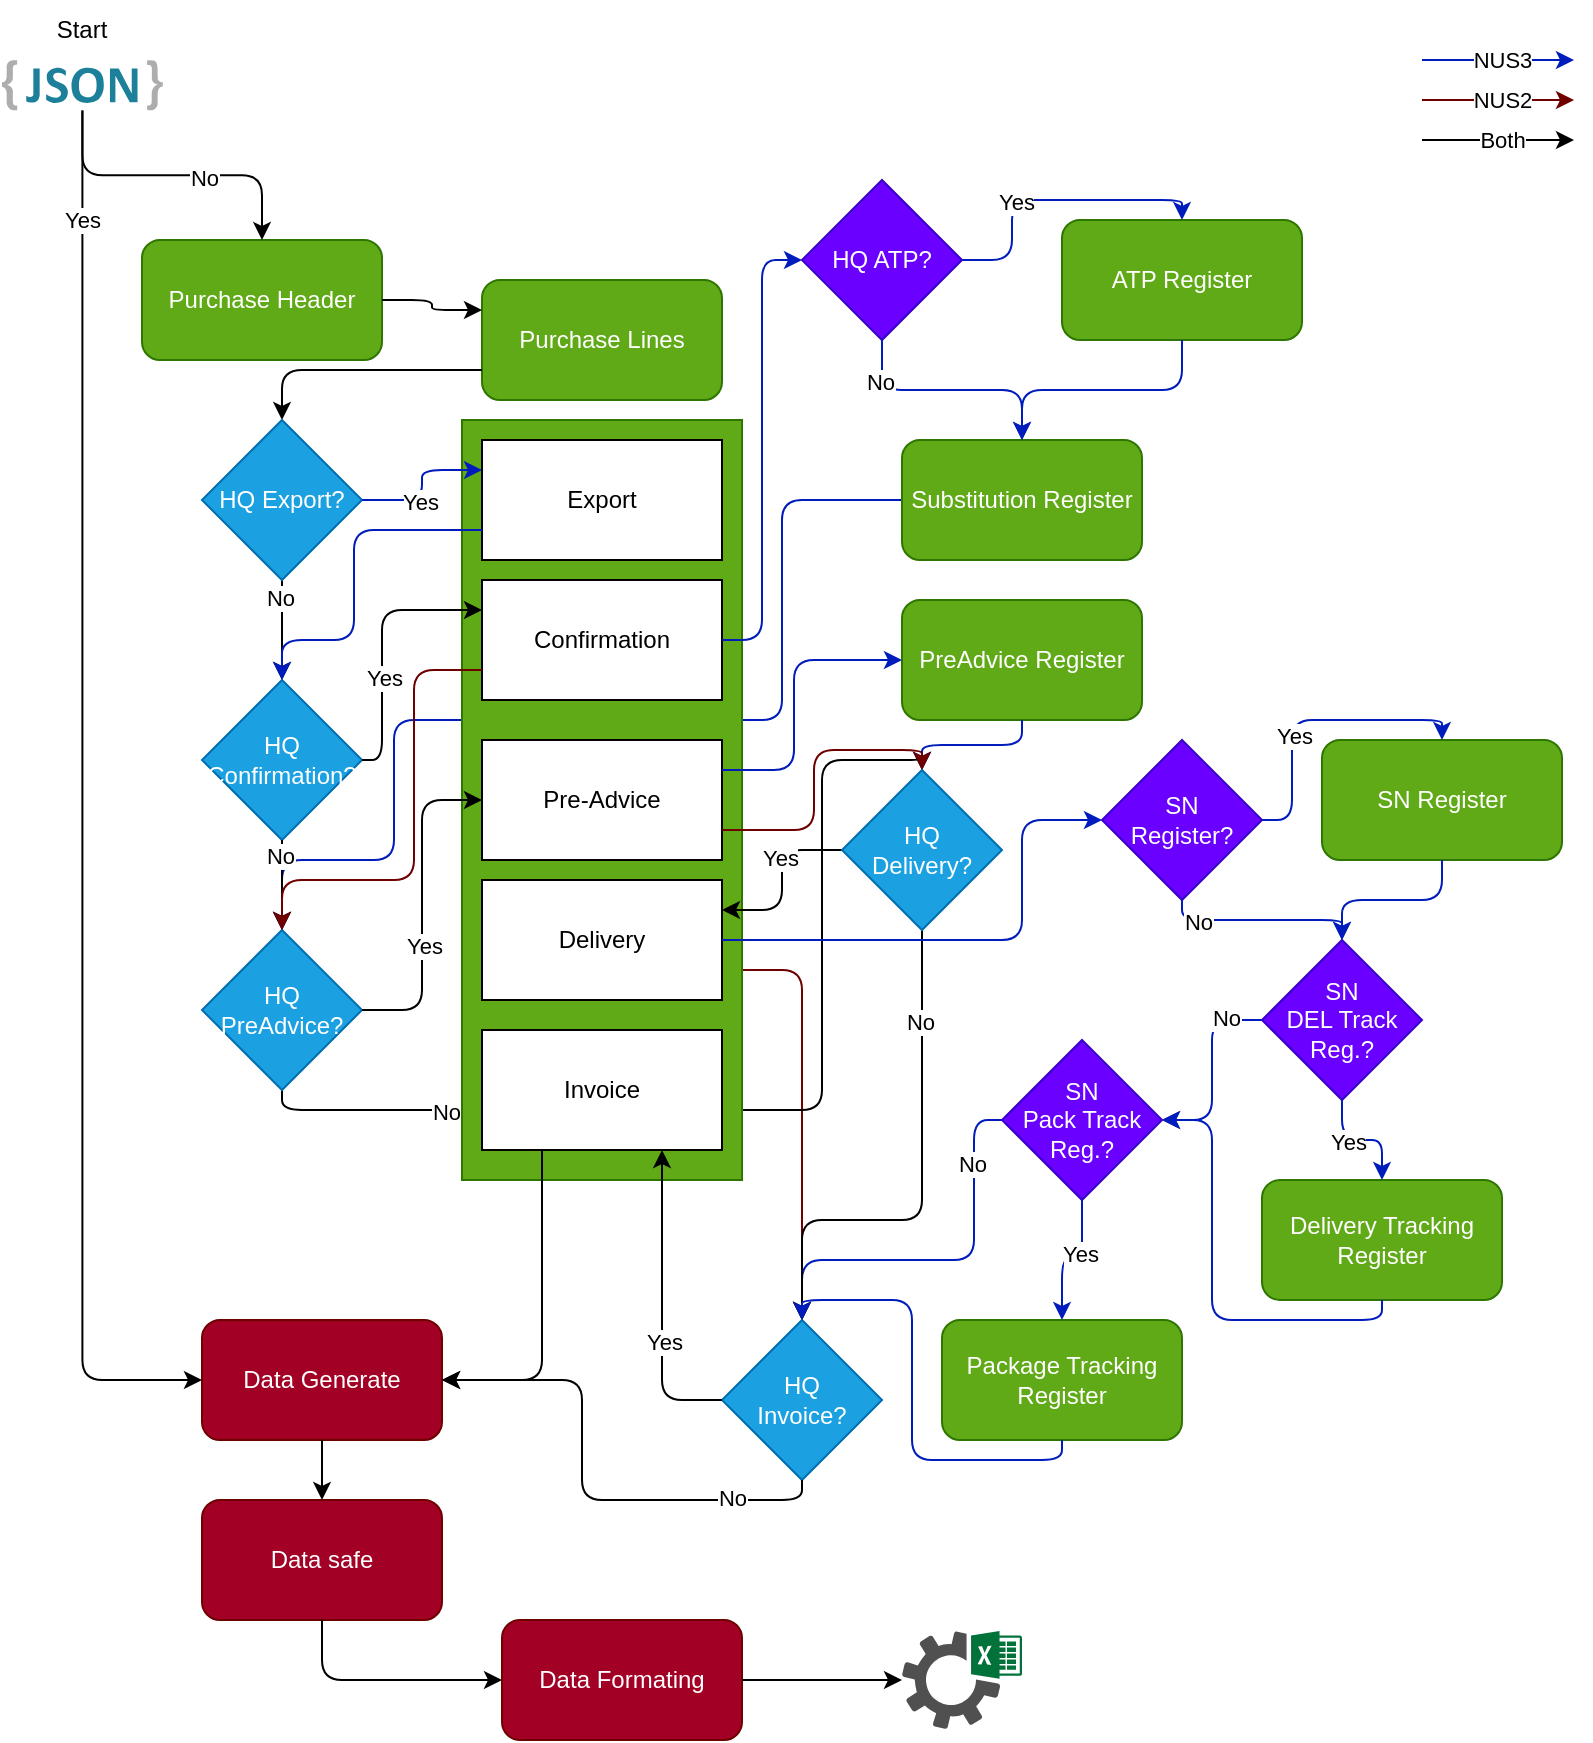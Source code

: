 <mxfile version="14.5.1" type="device"><diagram id="NlMapl3Toh_uuyZzzVxs" name="Page-1"><mxGraphModel dx="517" dy="384" grid="1" gridSize="10" guides="1" tooltips="1" connect="1" arrows="1" fold="1" page="1" pageScale="1" pageWidth="827" pageHeight="1169" math="0" shadow="0"><root><mxCell id="0"/><mxCell id="1" parent="0"/><mxCell id="9Rdgfa5cRb4hI73th-Ik-36" value="" style="endArrow=classic;html=1;exitX=1;exitY=0.75;exitDx=0;exitDy=0;edgeStyle=orthogonalEdgeStyle;fillColor=#a20025;strokeColor=#6F0000;entryX=0.5;entryY=0;entryDx=0;entryDy=0;" edge="1" parent="1" source="tx-xjiz3-ZXpfxUbCfLZ-7" target="TK2USBEHF0RW9JQeWTIp-46"><mxGeometry width="50" height="50" relative="1" as="geometry"><mxPoint x="394" y="535" as="sourcePoint"/><mxPoint x="460" y="640" as="targetPoint"/></mxGeometry></mxCell><mxCell id="tx-xjiz3-ZXpfxUbCfLZ-18" value="" style="endArrow=classic;html=1;entryX=0.5;entryY=0;entryDx=0;entryDy=0;edgeStyle=orthogonalEdgeStyle;exitX=0;exitY=0.5;exitDx=0;exitDy=0;fillColor=#0050ef;strokeColor=#001DBC;" parent="1" source="tx-xjiz3-ZXpfxUbCfLZ-10" target="TK2USBEHF0RW9JQeWTIp-34" edge="1"><mxGeometry width="50" height="50" relative="1" as="geometry"><mxPoint x="774" y="510" as="sourcePoint"/><mxPoint x="114" y="590" as="targetPoint"/><Array as="points"><mxPoint x="414" y="360"/><mxPoint x="414" y="470"/><mxPoint x="220" y="470"/><mxPoint x="220" y="540"/><mxPoint x="164" y="540"/></Array></mxGeometry></mxCell><mxCell id="18" value="" style="endArrow=classic;html=1;entryX=0.5;entryY=0;entryDx=0;entryDy=0;exitX=0.5;exitY=1;exitDx=0;exitDy=0;edgeStyle=orthogonalEdgeStyle;" parent="1" source="TK2USBEHF0RW9JQeWTIp-34" target="TK2USBEHF0RW9JQeWTIp-40" edge="1"><mxGeometry width="50" height="50" relative="1" as="geometry"><mxPoint x="174" y="410" as="sourcePoint"/><mxPoint x="174" y="460" as="targetPoint"/><Array as="points"><mxPoint x="164" y="665"/><mxPoint x="434" y="665"/><mxPoint x="434" y="490"/><mxPoint x="484" y="490"/></Array></mxGeometry></mxCell><mxCell id="19" value="No" style="edgeLabel;html=1;align=center;verticalAlign=middle;resizable=0;points=[];" parent="18" vertex="1" connectable="0"><mxGeometry x="-0.641" y="-1" relative="1" as="geometry"><mxPoint as="offset"/></mxGeometry></mxCell><mxCell id="TK2USBEHF0RW9JQeWTIp-62" value="" style="endArrow=classic;html=1;exitX=0;exitY=0.5;exitDx=0;exitDy=0;edgeStyle=orthogonalEdgeStyle;entryX=0.5;entryY=0;entryDx=0;entryDy=0;fillColor=#0050ef;strokeColor=#001DBC;" parent="1" source="TK2USBEHF0RW9JQeWTIp-54" target="TK2USBEHF0RW9JQeWTIp-46" edge="1"><mxGeometry width="50" height="50" relative="1" as="geometry"><mxPoint x="574" y="735" as="sourcePoint"/><mxPoint x="124" y="680" as="targetPoint"/><Array as="points"><mxPoint x="510" y="670"/><mxPoint x="510" y="740"/><mxPoint x="424" y="740"/></Array></mxGeometry></mxCell><mxCell id="TK2USBEHF0RW9JQeWTIp-63" value="No" style="edgeLabel;html=1;align=center;verticalAlign=middle;resizable=0;points=[];" parent="TK2USBEHF0RW9JQeWTIp-62" vertex="1" connectable="0"><mxGeometry x="-0.641" y="-1" relative="1" as="geometry"><mxPoint as="offset"/></mxGeometry></mxCell><mxCell id="TK2USBEHF0RW9JQeWTIp-44" value="" style="endArrow=classic;html=1;entryX=0.5;entryY=0;entryDx=0;entryDy=0;exitX=0.5;exitY=1;exitDx=0;exitDy=0;edgeStyle=orthogonalEdgeStyle;" parent="1" source="TK2USBEHF0RW9JQeWTIp-40" target="TK2USBEHF0RW9JQeWTIp-46" edge="1"><mxGeometry width="50" height="50" relative="1" as="geometry"><mxPoint x="174" y="410.0" as="sourcePoint"/><mxPoint x="174" y="460" as="targetPoint"/><Array as="points"><mxPoint x="484" y="720"/><mxPoint x="424" y="720"/></Array></mxGeometry></mxCell><mxCell id="TK2USBEHF0RW9JQeWTIp-45" value="No" style="edgeLabel;html=1;align=center;verticalAlign=middle;resizable=0;points=[];" parent="TK2USBEHF0RW9JQeWTIp-44" vertex="1" connectable="0"><mxGeometry x="-0.641" y="-1" relative="1" as="geometry"><mxPoint as="offset"/></mxGeometry></mxCell><mxCell id="TK2USBEHF0RW9JQeWTIp-39" value="" style="rounded=0;whiteSpace=wrap;html=1;fillColor=#60a917;strokeColor=#2D7600;fontColor=#ffffff;" parent="1" vertex="1"><mxGeometry x="254" y="320" width="140" height="380" as="geometry"/></mxCell><mxCell id="tx-xjiz3-ZXpfxUbCfLZ-1" value="Purchase Header" style="rounded=1;whiteSpace=wrap;html=1;fillColor=#60a917;fontColor=#ffffff;strokeColor=#2D7600;" parent="1" vertex="1"><mxGeometry x="94" y="230" width="120" height="60" as="geometry"/></mxCell><mxCell id="tx-xjiz3-ZXpfxUbCfLZ-2" value="Purchase Lines" style="rounded=1;whiteSpace=wrap;html=1;fillColor=#60a917;fontColor=#ffffff;strokeColor=#2D7600;" parent="1" vertex="1"><mxGeometry x="264" y="250" width="120" height="60" as="geometry"/></mxCell><mxCell id="tx-xjiz3-ZXpfxUbCfLZ-4" value="Export" style="rounded=0;whiteSpace=wrap;html=1;gradientColor=none;" parent="1" vertex="1"><mxGeometry x="264" y="330" width="120" height="60" as="geometry"/></mxCell><mxCell id="tx-xjiz3-ZXpfxUbCfLZ-5" value="Confirmation" style="rounded=0;whiteSpace=wrap;html=1;glass=0;shadow=0;sketch=0;" parent="1" vertex="1"><mxGeometry x="264" y="400" width="120" height="60" as="geometry"/></mxCell><mxCell id="tx-xjiz3-ZXpfxUbCfLZ-6" value="Pre-Advice" style="rounded=0;whiteSpace=wrap;html=1;" parent="1" vertex="1"><mxGeometry x="264" y="480" width="120" height="60" as="geometry"/></mxCell><mxCell id="tx-xjiz3-ZXpfxUbCfLZ-7" value="Delivery" style="rounded=0;whiteSpace=wrap;html=1;" parent="1" vertex="1"><mxGeometry x="264" y="550" width="120" height="60" as="geometry"/></mxCell><mxCell id="tx-xjiz3-ZXpfxUbCfLZ-8" value="Invoice" style="rounded=0;whiteSpace=wrap;html=1;" parent="1" vertex="1"><mxGeometry x="264" y="625" width="120" height="60" as="geometry"/></mxCell><mxCell id="tx-xjiz3-ZXpfxUbCfLZ-9" value="ATP Register" style="rounded=1;whiteSpace=wrap;html=1;fillColor=#60a917;fontColor=#ffffff;strokeColor=#2D7600;" parent="1" vertex="1"><mxGeometry x="554" y="220" width="120" height="60" as="geometry"/></mxCell><mxCell id="tx-xjiz3-ZXpfxUbCfLZ-10" value="Substitution Register" style="rounded=1;whiteSpace=wrap;html=1;fillColor=#60a917;fontColor=#ffffff;strokeColor=#2D7600;" parent="1" vertex="1"><mxGeometry x="474" y="330" width="120" height="60" as="geometry"/></mxCell><mxCell id="tx-xjiz3-ZXpfxUbCfLZ-11" value="PreAdvice Register" style="rounded=1;whiteSpace=wrap;html=1;fillColor=#60a917;fontColor=#ffffff;strokeColor=#2D7600;" parent="1" vertex="1"><mxGeometry x="474" y="410" width="120" height="60" as="geometry"/></mxCell><mxCell id="tx-xjiz3-ZXpfxUbCfLZ-12" value="SN Register" style="rounded=1;whiteSpace=wrap;html=1;fillColor=#60a917;fontColor=#ffffff;strokeColor=#2D7600;" parent="1" vertex="1"><mxGeometry x="684" y="480" width="120" height="60" as="geometry"/></mxCell><mxCell id="tx-xjiz3-ZXpfxUbCfLZ-13" value="Delivery Tracking Register" style="rounded=1;whiteSpace=wrap;html=1;fillColor=#60a917;fontColor=#ffffff;strokeColor=#2D7600;" parent="1" vertex="1"><mxGeometry x="654" y="700" width="120" height="60" as="geometry"/></mxCell><mxCell id="tx-xjiz3-ZXpfxUbCfLZ-14" value="Package Tracking Register" style="rounded=1;whiteSpace=wrap;html=1;fillColor=#60a917;fontColor=#ffffff;strokeColor=#2D7600;" parent="1" vertex="1"><mxGeometry x="494" y="770" width="120" height="60" as="geometry"/></mxCell><mxCell id="tx-xjiz3-ZXpfxUbCfLZ-15" value="" style="endArrow=classic;html=1;entryX=0;entryY=0.25;entryDx=0;entryDy=0;exitX=1;exitY=0.5;exitDx=0;exitDy=0;edgeStyle=orthogonalEdgeStyle;" parent="1" source="tx-xjiz3-ZXpfxUbCfLZ-1" target="tx-xjiz3-ZXpfxUbCfLZ-2" edge="1"><mxGeometry width="50" height="50" relative="1" as="geometry"><mxPoint x="244" y="270" as="sourcePoint"/><mxPoint x="294" y="640" as="targetPoint"/></mxGeometry></mxCell><mxCell id="tx-xjiz3-ZXpfxUbCfLZ-17" value="" style="endArrow=classic;html=1;entryX=0.5;entryY=0;entryDx=0;entryDy=0;exitX=0;exitY=0.75;exitDx=0;exitDy=0;edgeStyle=orthogonalEdgeStyle;" parent="1" source="tx-xjiz3-ZXpfxUbCfLZ-2" target="TK2USBEHF0RW9JQeWTIp-20" edge="1"><mxGeometry width="50" height="50" relative="1" as="geometry"><mxPoint x="244" y="270" as="sourcePoint"/><mxPoint x="314" y="660" as="targetPoint"/></mxGeometry></mxCell><mxCell id="tx-xjiz3-ZXpfxUbCfLZ-19" value="" style="endArrow=classic;html=1;entryX=0.5;entryY=0;entryDx=0;entryDy=0;exitX=0.5;exitY=1;exitDx=0;exitDy=0;edgeStyle=orthogonalEdgeStyle;" parent="1" source="TK2USBEHF0RW9JQeWTIp-20" target="TK2USBEHF0RW9JQeWTIp-24" edge="1"><mxGeometry width="50" height="50" relative="1" as="geometry"><mxPoint x="74" y="650" as="sourcePoint"/><mxPoint x="124" y="600" as="targetPoint"/></mxGeometry></mxCell><mxCell id="TK2USBEHF0RW9JQeWTIp-21" value="No" style="edgeLabel;html=1;align=center;verticalAlign=middle;resizable=0;points=[];" parent="tx-xjiz3-ZXpfxUbCfLZ-19" vertex="1" connectable="0"><mxGeometry x="-0.641" y="-1" relative="1" as="geometry"><mxPoint as="offset"/></mxGeometry></mxCell><mxCell id="tx-xjiz3-ZXpfxUbCfLZ-20" value="" style="endArrow=classic;html=1;entryX=0.5;entryY=0;entryDx=0;entryDy=0;exitX=0.5;exitY=1;exitDx=0;exitDy=0;edgeStyle=orthogonalEdgeStyle;fillColor=#0050ef;strokeColor=#001DBC;" parent="1" source="tx-xjiz3-ZXpfxUbCfLZ-11" target="TK2USBEHF0RW9JQeWTIp-40" edge="1"><mxGeometry width="50" height="50" relative="1" as="geometry"><mxPoint x="84" y="690" as="sourcePoint"/><mxPoint x="134" y="640" as="targetPoint"/></mxGeometry></mxCell><mxCell id="tx-xjiz3-ZXpfxUbCfLZ-27" value="" style="endArrow=classic;html=1;entryX=0;entryY=0.5;entryDx=0;entryDy=0;exitX=1;exitY=0.25;exitDx=0;exitDy=0;edgeStyle=orthogonalEdgeStyle;fillColor=#0050ef;strokeColor=#001DBC;" parent="1" source="tx-xjiz3-ZXpfxUbCfLZ-6" target="tx-xjiz3-ZXpfxUbCfLZ-11" edge="1"><mxGeometry width="50" height="50" relative="1" as="geometry"><mxPoint x="144" y="750" as="sourcePoint"/><mxPoint x="194" y="700" as="targetPoint"/><Array as="points"><mxPoint x="420" y="495"/><mxPoint x="420" y="440"/></Array></mxGeometry></mxCell><mxCell id="tx-xjiz3-ZXpfxUbCfLZ-28" value="" style="endArrow=classic;html=1;entryX=0.5;entryY=0;entryDx=0;entryDy=0;exitX=0.5;exitY=1;exitDx=0;exitDy=0;edgeStyle=orthogonalEdgeStyle;fillColor=#0050ef;strokeColor=#001DBC;" parent="1" source="tx-xjiz3-ZXpfxUbCfLZ-9" target="tx-xjiz3-ZXpfxUbCfLZ-10" edge="1"><mxGeometry width="50" height="50" relative="1" as="geometry"><mxPoint x="414" y="760" as="sourcePoint"/><mxPoint x="464" y="710" as="targetPoint"/></mxGeometry></mxCell><mxCell id="tx-xjiz3-ZXpfxUbCfLZ-29" value="" style="endArrow=classic;html=1;entryX=0;entryY=0.5;entryDx=0;entryDy=0;exitX=1;exitY=0.5;exitDx=0;exitDy=0;edgeStyle=orthogonalEdgeStyle;fillColor=#0050ef;strokeColor=#001DBC;" parent="1" source="tx-xjiz3-ZXpfxUbCfLZ-5" target="TK2USBEHF0RW9JQeWTIp-28" edge="1"><mxGeometry width="50" height="50" relative="1" as="geometry"><mxPoint x="164" y="740" as="sourcePoint"/><mxPoint x="214" y="690" as="targetPoint"/></mxGeometry></mxCell><mxCell id="3" value="" style="dashed=0;outlineConnect=0;html=1;align=center;labelPosition=center;verticalLabelPosition=bottom;verticalAlign=top;shape=mxgraph.weblogos.json_2" parent="1" vertex="1"><mxGeometry x="24" y="140" width="80.4" height="25.2" as="geometry"/></mxCell><mxCell id="4" value="Data Generate" style="rounded=1;whiteSpace=wrap;html=1;fillColor=#a20025;fontColor=#ffffff;strokeColor=#6F0000;" parent="1" vertex="1"><mxGeometry x="124" y="770" width="120" height="60" as="geometry"/></mxCell><mxCell id="5" value="Data safe" style="rounded=1;whiteSpace=wrap;html=1;fillColor=#a20025;fontColor=#ffffff;strokeColor=#6F0000;" parent="1" vertex="1"><mxGeometry x="124" y="860" width="120" height="60" as="geometry"/></mxCell><mxCell id="6" value="" style="endArrow=classic;html=1;entryX=0.5;entryY=0;entryDx=0;entryDy=0;edgeStyle=orthogonalEdgeStyle;" parent="1" source="3" target="tx-xjiz3-ZXpfxUbCfLZ-1" edge="1"><mxGeometry width="50" height="50" relative="1" as="geometry"><mxPoint x="164" y="300" as="sourcePoint"/><mxPoint x="184" y="435" as="targetPoint"/></mxGeometry></mxCell><mxCell id="7" value="No" style="edgeLabel;html=1;align=center;verticalAlign=middle;resizable=0;points=[];" parent="6" vertex="1" connectable="0"><mxGeometry x="0.206" y="-1" relative="1" as="geometry"><mxPoint as="offset"/></mxGeometry></mxCell><mxCell id="8" value="" style="endArrow=classic;html=1;entryX=0;entryY=0.5;entryDx=0;entryDy=0;edgeStyle=orthogonalEdgeStyle;" parent="1" source="3" target="4" edge="1"><mxGeometry width="50" height="50" relative="1" as="geometry"><mxPoint x="74.2" y="175.2" as="sourcePoint"/><mxPoint x="164" y="240" as="targetPoint"/><Array as="points"><mxPoint x="64" y="800"/></Array></mxGeometry></mxCell><mxCell id="10" value="Yes" style="edgeLabel;html=1;align=center;verticalAlign=middle;resizable=0;points=[];" parent="8" vertex="1" connectable="0"><mxGeometry x="-0.569" y="2" relative="1" as="geometry"><mxPoint x="-2" y="-95" as="offset"/></mxGeometry></mxCell><mxCell id="11" value="" style="endArrow=classic;html=1;entryX=0.5;entryY=0;entryDx=0;entryDy=0;exitX=0.5;exitY=1;exitDx=0;exitDy=0;edgeStyle=orthogonalEdgeStyle;" parent="1" source="4" target="5" edge="1"><mxGeometry width="50" height="50" relative="1" as="geometry"><mxPoint x="304" y="810" as="sourcePoint"/><mxPoint x="454" y="930" as="targetPoint"/></mxGeometry></mxCell><mxCell id="13" value="" style="sketch=0;pointerEvents=1;shadow=0;dashed=0;html=1;strokeColor=none;fillColor=#505050;labelPosition=center;verticalLabelPosition=bottom;verticalAlign=top;outlineConnect=0;align=center;shape=mxgraph.office.services.excel_services;" parent="1" vertex="1"><mxGeometry x="474" y="925.5" width="60" height="49" as="geometry"/></mxCell><mxCell id="14" value="" style="endArrow=classic;html=1;exitX=0.5;exitY=1;exitDx=0;exitDy=0;edgeStyle=orthogonalEdgeStyle;entryX=0;entryY=0.5;entryDx=0;entryDy=0;" parent="1" source="5" target="9Rdgfa5cRb4hI73th-Ik-28" edge="1"><mxGeometry width="50" height="50" relative="1" as="geometry"><mxPoint x="244" y="1080" as="sourcePoint"/><mxPoint x="244" y="1120" as="targetPoint"/></mxGeometry></mxCell><mxCell id="16" value="" style="endArrow=classic;html=1;exitX=0.25;exitY=1;exitDx=0;exitDy=0;edgeStyle=orthogonalEdgeStyle;entryX=1;entryY=0.5;entryDx=0;entryDy=0;" parent="1" source="tx-xjiz3-ZXpfxUbCfLZ-8" target="4" edge="1"><mxGeometry width="50" height="50" relative="1" as="geometry"><mxPoint x="524" y="930" as="sourcePoint"/><mxPoint x="274" y="820" as="targetPoint"/></mxGeometry></mxCell><mxCell id="TK2USBEHF0RW9JQeWTIp-20" value="HQ Export?" style="rhombus;whiteSpace=wrap;html=1;fillColor=#1ba1e2;strokeColor=#006EAF;fontColor=#ffffff;" parent="1" vertex="1"><mxGeometry x="124" y="320" width="80" height="80" as="geometry"/></mxCell><mxCell id="TK2USBEHF0RW9JQeWTIp-22" value="" style="endArrow=classic;html=1;entryX=0;entryY=0.25;entryDx=0;entryDy=0;exitX=1;exitY=0.5;exitDx=0;exitDy=0;edgeStyle=orthogonalEdgeStyle;fillColor=#0050ef;strokeColor=#001DBC;" parent="1" source="TK2USBEHF0RW9JQeWTIp-20" target="tx-xjiz3-ZXpfxUbCfLZ-4" edge="1"><mxGeometry width="50" height="50" relative="1" as="geometry"><mxPoint x="274" y="315.0" as="sourcePoint"/><mxPoint x="174" y="330.0" as="targetPoint"/></mxGeometry></mxCell><mxCell id="TK2USBEHF0RW9JQeWTIp-23" value="Yes" style="edgeLabel;html=1;align=center;verticalAlign=middle;resizable=0;points=[];" parent="TK2USBEHF0RW9JQeWTIp-22" vertex="1" connectable="0"><mxGeometry x="-0.24" y="-1" relative="1" as="geometry"><mxPoint as="offset"/></mxGeometry></mxCell><mxCell id="TK2USBEHF0RW9JQeWTIp-24" value="HQ Confirmation?" style="rhombus;whiteSpace=wrap;html=1;fillColor=#1ba1e2;strokeColor=#006EAF;fontColor=#ffffff;" parent="1" vertex="1"><mxGeometry x="124" y="450" width="80" height="80" as="geometry"/></mxCell><mxCell id="TK2USBEHF0RW9JQeWTIp-25" value="" style="endArrow=classic;html=1;entryX=0;entryY=0.25;entryDx=0;entryDy=0;exitX=1;exitY=0.5;exitDx=0;exitDy=0;edgeStyle=orthogonalEdgeStyle;" parent="1" source="TK2USBEHF0RW9JQeWTIp-24" target="tx-xjiz3-ZXpfxUbCfLZ-5" edge="1"><mxGeometry width="50" height="50" relative="1" as="geometry"><mxPoint x="214" y="370.0" as="sourcePoint"/><mxPoint x="274" y="370.0" as="targetPoint"/><Array as="points"><mxPoint x="214" y="490"/><mxPoint x="214" y="415"/></Array></mxGeometry></mxCell><mxCell id="TK2USBEHF0RW9JQeWTIp-26" value="Yes" style="edgeLabel;html=1;align=center;verticalAlign=middle;resizable=0;points=[];" parent="TK2USBEHF0RW9JQeWTIp-25" vertex="1" connectable="0"><mxGeometry x="-0.24" y="-1" relative="1" as="geometry"><mxPoint as="offset"/></mxGeometry></mxCell><mxCell id="TK2USBEHF0RW9JQeWTIp-27" value="" style="endArrow=classic;html=1;edgeStyle=orthogonalEdgeStyle;exitX=0;exitY=0.75;exitDx=0;exitDy=0;entryX=0.5;entryY=0;entryDx=0;entryDy=0;fillColor=#0050ef;strokeColor=#001DBC;" parent="1" source="tx-xjiz3-ZXpfxUbCfLZ-4" target="TK2USBEHF0RW9JQeWTIp-24" edge="1"><mxGeometry width="50" height="50" relative="1" as="geometry"><mxPoint x="514" y="420.0" as="sourcePoint"/><mxPoint x="214" y="430" as="targetPoint"/><Array as="points"><mxPoint x="200" y="375"/><mxPoint x="200" y="430"/><mxPoint x="164" y="430"/></Array></mxGeometry></mxCell><mxCell id="TK2USBEHF0RW9JQeWTIp-28" value="HQ ATP?" style="rhombus;whiteSpace=wrap;html=1;fillColor=#6a00ff;strokeColor=#3700CC;fontColor=#ffffff;" parent="1" vertex="1"><mxGeometry x="424" y="200" width="80" height="80" as="geometry"/></mxCell><mxCell id="TK2USBEHF0RW9JQeWTIp-30" value="" style="endArrow=classic;html=1;entryX=0.5;entryY=0;entryDx=0;entryDy=0;exitX=1;exitY=0.5;exitDx=0;exitDy=0;edgeStyle=orthogonalEdgeStyle;fillColor=#0050ef;strokeColor=#001DBC;" parent="1" source="TK2USBEHF0RW9JQeWTIp-28" target="tx-xjiz3-ZXpfxUbCfLZ-9" edge="1"><mxGeometry width="50" height="50" relative="1" as="geometry"><mxPoint x="214" y="370.0" as="sourcePoint"/><mxPoint x="274" y="355.0" as="targetPoint"/></mxGeometry></mxCell><mxCell id="TK2USBEHF0RW9JQeWTIp-31" value="Yes" style="edgeLabel;html=1;align=center;verticalAlign=middle;resizable=0;points=[];" parent="TK2USBEHF0RW9JQeWTIp-30" vertex="1" connectable="0"><mxGeometry x="-0.24" y="-1" relative="1" as="geometry"><mxPoint as="offset"/></mxGeometry></mxCell><mxCell id="TK2USBEHF0RW9JQeWTIp-32" value="" style="endArrow=classic;html=1;entryX=0.5;entryY=0;entryDx=0;entryDy=0;exitX=0.5;exitY=1;exitDx=0;exitDy=0;edgeStyle=orthogonalEdgeStyle;fillColor=#0050ef;strokeColor=#001DBC;" parent="1" source="TK2USBEHF0RW9JQeWTIp-28" target="tx-xjiz3-ZXpfxUbCfLZ-10" edge="1"><mxGeometry width="50" height="50" relative="1" as="geometry"><mxPoint x="394" y="425.0" as="sourcePoint"/><mxPoint x="434" y="320.0" as="targetPoint"/></mxGeometry></mxCell><mxCell id="TK2USBEHF0RW9JQeWTIp-33" value="No" style="edgeLabel;html=1;align=center;verticalAlign=middle;resizable=0;points=[];" parent="TK2USBEHF0RW9JQeWTIp-32" vertex="1" connectable="0"><mxGeometry x="-0.657" y="-1" relative="1" as="geometry"><mxPoint as="offset"/></mxGeometry></mxCell><mxCell id="TK2USBEHF0RW9JQeWTIp-34" value="HQ PreAdvice?" style="rhombus;whiteSpace=wrap;html=1;fillColor=#1ba1e2;strokeColor=#006EAF;fontColor=#ffffff;" parent="1" vertex="1"><mxGeometry x="124" y="575" width="80" height="80" as="geometry"/></mxCell><mxCell id="TK2USBEHF0RW9JQeWTIp-35" value="" style="endArrow=classic;html=1;entryX=0.5;entryY=0;entryDx=0;entryDy=0;exitX=0.5;exitY=1;exitDx=0;exitDy=0;edgeStyle=orthogonalEdgeStyle;" parent="1" source="TK2USBEHF0RW9JQeWTIp-24" target="TK2USBEHF0RW9JQeWTIp-34" edge="1"><mxGeometry width="50" height="50" relative="1" as="geometry"><mxPoint x="174" y="440.0" as="sourcePoint"/><mxPoint x="174" y="500" as="targetPoint"/></mxGeometry></mxCell><mxCell id="TK2USBEHF0RW9JQeWTIp-36" value="No" style="edgeLabel;html=1;align=center;verticalAlign=middle;resizable=0;points=[];" parent="TK2USBEHF0RW9JQeWTIp-35" vertex="1" connectable="0"><mxGeometry x="-0.641" y="-1" relative="1" as="geometry"><mxPoint as="offset"/></mxGeometry></mxCell><mxCell id="TK2USBEHF0RW9JQeWTIp-37" value="" style="endArrow=classic;html=1;entryX=0;entryY=0.5;entryDx=0;entryDy=0;exitX=1;exitY=0.5;exitDx=0;exitDy=0;edgeStyle=orthogonalEdgeStyle;" parent="1" source="TK2USBEHF0RW9JQeWTIp-34" target="tx-xjiz3-ZXpfxUbCfLZ-6" edge="1"><mxGeometry width="50" height="50" relative="1" as="geometry"><mxPoint x="214" y="500" as="sourcePoint"/><mxPoint x="274" y="440" as="targetPoint"/></mxGeometry></mxCell><mxCell id="TK2USBEHF0RW9JQeWTIp-38" value="Yes" style="edgeLabel;html=1;align=center;verticalAlign=middle;resizable=0;points=[];" parent="TK2USBEHF0RW9JQeWTIp-37" vertex="1" connectable="0"><mxGeometry x="-0.24" y="-1" relative="1" as="geometry"><mxPoint as="offset"/></mxGeometry></mxCell><mxCell id="TK2USBEHF0RW9JQeWTIp-41" value="" style="endArrow=classic;html=1;entryX=1;entryY=0.25;entryDx=0;entryDy=0;exitX=0;exitY=0.5;exitDx=0;exitDy=0;edgeStyle=orthogonalEdgeStyle;" parent="1" source="TK2USBEHF0RW9JQeWTIp-40" target="tx-xjiz3-ZXpfxUbCfLZ-7" edge="1"><mxGeometry width="50" height="50" relative="1" as="geometry"><mxPoint x="214" y="625" as="sourcePoint"/><mxPoint x="274" y="520" as="targetPoint"/></mxGeometry></mxCell><mxCell id="TK2USBEHF0RW9JQeWTIp-42" value="Yes" style="edgeLabel;html=1;align=center;verticalAlign=middle;resizable=0;points=[];" parent="TK2USBEHF0RW9JQeWTIp-41" vertex="1" connectable="0"><mxGeometry x="-0.24" y="-1" relative="1" as="geometry"><mxPoint as="offset"/></mxGeometry></mxCell><mxCell id="TK2USBEHF0RW9JQeWTIp-46" value="HQ &lt;br&gt;Invoice?" style="rhombus;whiteSpace=wrap;html=1;fillColor=#1ba1e2;strokeColor=#006EAF;fontColor=#ffffff;" parent="1" vertex="1"><mxGeometry x="384" y="770" width="80" height="80" as="geometry"/></mxCell><mxCell id="TK2USBEHF0RW9JQeWTIp-47" value="" style="endArrow=classic;html=1;entryX=0.75;entryY=1;entryDx=0;entryDy=0;exitX=0;exitY=0.5;exitDx=0;exitDy=0;edgeStyle=orthogonalEdgeStyle;" parent="1" source="TK2USBEHF0RW9JQeWTIp-46" target="tx-xjiz3-ZXpfxUbCfLZ-8" edge="1"><mxGeometry width="50" height="50" relative="1" as="geometry"><mxPoint x="214" y="625" as="sourcePoint"/><mxPoint x="274" y="520" as="targetPoint"/></mxGeometry></mxCell><mxCell id="TK2USBEHF0RW9JQeWTIp-48" value="Yes" style="edgeLabel;html=1;align=center;verticalAlign=middle;resizable=0;points=[];" parent="TK2USBEHF0RW9JQeWTIp-47" vertex="1" connectable="0"><mxGeometry x="-0.24" y="-1" relative="1" as="geometry"><mxPoint as="offset"/></mxGeometry></mxCell><mxCell id="TK2USBEHF0RW9JQeWTIp-49" value="" style="endArrow=classic;html=1;exitX=0.5;exitY=1;exitDx=0;exitDy=0;edgeStyle=orthogonalEdgeStyle;" parent="1" source="TK2USBEHF0RW9JQeWTIp-46" target="4" edge="1"><mxGeometry width="50" height="50" relative="1" as="geometry"><mxPoint x="174" y="410.0" as="sourcePoint"/><mxPoint x="274" y="820" as="targetPoint"/></mxGeometry></mxCell><mxCell id="TK2USBEHF0RW9JQeWTIp-50" value="No" style="edgeLabel;html=1;align=center;verticalAlign=middle;resizable=0;points=[];" parent="TK2USBEHF0RW9JQeWTIp-49" vertex="1" connectable="0"><mxGeometry x="-0.641" y="-1" relative="1" as="geometry"><mxPoint as="offset"/></mxGeometry></mxCell><mxCell id="TK2USBEHF0RW9JQeWTIp-51" value="SN &lt;br&gt;Register?" style="rhombus;whiteSpace=wrap;html=1;fillColor=#6a00ff;strokeColor=#3700CC;fontColor=#ffffff;" parent="1" vertex="1"><mxGeometry x="574" y="480" width="80" height="80" as="geometry"/></mxCell><mxCell id="TK2USBEHF0RW9JQeWTIp-52" value="SN &lt;br&gt;DEL Track Reg.?" style="rhombus;whiteSpace=wrap;html=1;fillColor=#6a00ff;strokeColor=#3700CC;fontColor=#ffffff;" parent="1" vertex="1"><mxGeometry x="654" y="580" width="80" height="80" as="geometry"/></mxCell><mxCell id="TK2USBEHF0RW9JQeWTIp-54" value="SN &lt;br&gt;Pack Track Reg.?" style="rhombus;whiteSpace=wrap;html=1;fillColor=#6a00ff;strokeColor=#3700CC;fontColor=#ffffff;" parent="1" vertex="1"><mxGeometry x="524" y="630" width="80" height="80" as="geometry"/></mxCell><mxCell id="TK2USBEHF0RW9JQeWTIp-55" value="" style="endArrow=classic;html=1;exitX=1;exitY=0.5;exitDx=0;exitDy=0;entryX=0;entryY=0.5;entryDx=0;entryDy=0;edgeStyle=orthogonalEdgeStyle;fillColor=#0050ef;strokeColor=#001DBC;" parent="1" source="tx-xjiz3-ZXpfxUbCfLZ-7" target="TK2USBEHF0RW9JQeWTIp-51" edge="1"><mxGeometry width="50" height="50" relative="1" as="geometry"><mxPoint x="454" y="760" as="sourcePoint"/><mxPoint x="504" y="710" as="targetPoint"/><Array as="points"><mxPoint x="534" y="580"/><mxPoint x="534" y="520"/></Array></mxGeometry></mxCell><mxCell id="TK2USBEHF0RW9JQeWTIp-56" value="" style="endArrow=classic;html=1;entryX=0.5;entryY=0;entryDx=0;entryDy=0;exitX=1;exitY=0.5;exitDx=0;exitDy=0;edgeStyle=orthogonalEdgeStyle;fillColor=#0050ef;strokeColor=#001DBC;" parent="1" source="TK2USBEHF0RW9JQeWTIp-51" target="tx-xjiz3-ZXpfxUbCfLZ-12" edge="1"><mxGeometry width="50" height="50" relative="1" as="geometry"><mxPoint x="214" y="735" as="sourcePoint"/><mxPoint x="274" y="710" as="targetPoint"/></mxGeometry></mxCell><mxCell id="TK2USBEHF0RW9JQeWTIp-57" value="Yes" style="edgeLabel;html=1;align=center;verticalAlign=middle;resizable=0;points=[];" parent="TK2USBEHF0RW9JQeWTIp-56" vertex="1" connectable="0"><mxGeometry x="-0.24" y="-1" relative="1" as="geometry"><mxPoint as="offset"/></mxGeometry></mxCell><mxCell id="TK2USBEHF0RW9JQeWTIp-58" value="" style="endArrow=classic;html=1;entryX=0.5;entryY=0;entryDx=0;entryDy=0;exitX=0.5;exitY=1;exitDx=0;exitDy=0;edgeStyle=orthogonalEdgeStyle;fillColor=#0050ef;strokeColor=#001DBC;" parent="1" source="TK2USBEHF0RW9JQeWTIp-51" target="TK2USBEHF0RW9JQeWTIp-52" edge="1"><mxGeometry width="50" height="50" relative="1" as="geometry"><mxPoint x="514" y="650" as="sourcePoint"/><mxPoint x="174" y="695" as="targetPoint"/></mxGeometry></mxCell><mxCell id="TK2USBEHF0RW9JQeWTIp-59" value="No" style="edgeLabel;html=1;align=center;verticalAlign=middle;resizable=0;points=[];" parent="TK2USBEHF0RW9JQeWTIp-58" vertex="1" connectable="0"><mxGeometry x="-0.641" y="-1" relative="1" as="geometry"><mxPoint as="offset"/></mxGeometry></mxCell><mxCell id="TK2USBEHF0RW9JQeWTIp-60" value="" style="endArrow=classic;html=1;entryX=1;entryY=0.5;entryDx=0;entryDy=0;exitX=0;exitY=0.5;exitDx=0;exitDy=0;edgeStyle=orthogonalEdgeStyle;fillColor=#0050ef;strokeColor=#001DBC;" parent="1" source="TK2USBEHF0RW9JQeWTIp-52" target="TK2USBEHF0RW9JQeWTIp-54" edge="1"><mxGeometry width="50" height="50" relative="1" as="geometry"><mxPoint x="714" y="680" as="sourcePoint"/><mxPoint x="614" y="695" as="targetPoint"/></mxGeometry></mxCell><mxCell id="TK2USBEHF0RW9JQeWTIp-61" value="No" style="edgeLabel;html=1;align=center;verticalAlign=middle;resizable=0;points=[];" parent="TK2USBEHF0RW9JQeWTIp-60" vertex="1" connectable="0"><mxGeometry x="-0.641" y="-1" relative="1" as="geometry"><mxPoint as="offset"/></mxGeometry></mxCell><mxCell id="TK2USBEHF0RW9JQeWTIp-64" value="" style="endArrow=classic;html=1;entryX=0.5;entryY=0;entryDx=0;entryDy=0;exitX=0.5;exitY=1;exitDx=0;exitDy=0;edgeStyle=orthogonalEdgeStyle;fillColor=#0050ef;strokeColor=#001DBC;" parent="1" source="TK2USBEHF0RW9JQeWTIp-52" target="tx-xjiz3-ZXpfxUbCfLZ-13" edge="1"><mxGeometry width="50" height="50" relative="1" as="geometry"><mxPoint x="754" y="720" as="sourcePoint"/><mxPoint x="754" y="790" as="targetPoint"/></mxGeometry></mxCell><mxCell id="TK2USBEHF0RW9JQeWTIp-65" value="Yes" style="edgeLabel;html=1;align=center;verticalAlign=middle;resizable=0;points=[];" parent="TK2USBEHF0RW9JQeWTIp-64" vertex="1" connectable="0"><mxGeometry x="-0.24" y="-1" relative="1" as="geometry"><mxPoint as="offset"/></mxGeometry></mxCell><mxCell id="TK2USBEHF0RW9JQeWTIp-66" value="" style="endArrow=classic;html=1;entryX=0.5;entryY=0;entryDx=0;entryDy=0;exitX=0.5;exitY=1;exitDx=0;exitDy=0;edgeStyle=orthogonalEdgeStyle;fillColor=#0050ef;strokeColor=#001DBC;" parent="1" source="TK2USBEHF0RW9JQeWTIp-54" target="tx-xjiz3-ZXpfxUbCfLZ-14" edge="1"><mxGeometry width="50" height="50" relative="1" as="geometry"><mxPoint x="624" y="730" as="sourcePoint"/><mxPoint x="614" y="790" as="targetPoint"/></mxGeometry></mxCell><mxCell id="TK2USBEHF0RW9JQeWTIp-67" value="Yes" style="edgeLabel;html=1;align=center;verticalAlign=middle;resizable=0;points=[];" parent="TK2USBEHF0RW9JQeWTIp-66" vertex="1" connectable="0"><mxGeometry x="-0.24" y="-1" relative="1" as="geometry"><mxPoint as="offset"/></mxGeometry></mxCell><mxCell id="TK2USBEHF0RW9JQeWTIp-40" value="HQ &lt;br&gt;Delivery?" style="rhombus;whiteSpace=wrap;html=1;fillColor=#1ba1e2;strokeColor=#006EAF;fontColor=#ffffff;" parent="1" vertex="1"><mxGeometry x="444" y="495" width="80" height="80" as="geometry"/></mxCell><mxCell id="TK2USBEHF0RW9JQeWTIp-68" value="" style="endArrow=classic;html=1;entryX=0.5;entryY=0;entryDx=0;entryDy=0;exitX=0.5;exitY=1;exitDx=0;exitDy=0;edgeStyle=orthogonalEdgeStyle;fillColor=#0050ef;strokeColor=#001DBC;" parent="1" source="tx-xjiz3-ZXpfxUbCfLZ-12" target="TK2USBEHF0RW9JQeWTIp-52" edge="1"><mxGeometry width="50" height="50" relative="1" as="geometry"><mxPoint x="724" y="960" as="sourcePoint"/><mxPoint x="774" y="910" as="targetPoint"/></mxGeometry></mxCell><mxCell id="TK2USBEHF0RW9JQeWTIp-69" value="" style="endArrow=classic;html=1;entryX=1;entryY=0.5;entryDx=0;entryDy=0;exitX=0.5;exitY=1;exitDx=0;exitDy=0;edgeStyle=orthogonalEdgeStyle;fillColor=#0050ef;strokeColor=#001DBC;" parent="1" source="tx-xjiz3-ZXpfxUbCfLZ-13" target="TK2USBEHF0RW9JQeWTIp-54" edge="1"><mxGeometry width="50" height="50" relative="1" as="geometry"><mxPoint x="754" y="850" as="sourcePoint"/><mxPoint x="624" y="650" as="targetPoint"/></mxGeometry></mxCell><mxCell id="TK2USBEHF0RW9JQeWTIp-70" value="" style="endArrow=classic;html=1;entryX=0.5;entryY=0;entryDx=0;entryDy=0;exitX=0.5;exitY=1;exitDx=0;exitDy=0;edgeStyle=orthogonalEdgeStyle;fillColor=#0050ef;strokeColor=#001DBC;" parent="1" source="tx-xjiz3-ZXpfxUbCfLZ-14" target="TK2USBEHF0RW9JQeWTIp-46" edge="1"><mxGeometry width="50" height="50" relative="1" as="geometry"><mxPoint x="604" y="840" as="sourcePoint"/><mxPoint x="464" y="695" as="targetPoint"/></mxGeometry></mxCell><mxCell id="20" value="Start" style="text;html=1;strokeColor=none;fillColor=none;align=center;verticalAlign=middle;whiteSpace=wrap;rounded=0;shadow=0;glass=0;sketch=0;" parent="1" vertex="1"><mxGeometry x="34" y="110" width="60" height="30" as="geometry"/></mxCell><mxCell id="9Rdgfa5cRb4hI73th-Ik-21" value="" style="endArrow=classic;html=1;exitX=1;exitY=0.5;exitDx=0;exitDy=0;edgeStyle=orthogonalEdgeStyle;fillColor=#0050ef;strokeColor=#001DBC;" edge="1" parent="1"><mxGeometry width="50" height="50" relative="1" as="geometry"><mxPoint x="734" y="140" as="sourcePoint"/><mxPoint x="810" y="140" as="targetPoint"/></mxGeometry></mxCell><mxCell id="9Rdgfa5cRb4hI73th-Ik-24" value="NUS3" style="edgeLabel;html=1;align=center;verticalAlign=middle;resizable=0;points=[];" vertex="1" connectable="0" parent="9Rdgfa5cRb4hI73th-Ik-21"><mxGeometry x="0.046" relative="1" as="geometry"><mxPoint as="offset"/></mxGeometry></mxCell><mxCell id="9Rdgfa5cRb4hI73th-Ik-23" value="" style="endArrow=classic;html=1;exitX=1;exitY=0.5;exitDx=0;exitDy=0;edgeStyle=orthogonalEdgeStyle;fillColor=#a20025;strokeColor=#6F0000;" edge="1" parent="1"><mxGeometry width="50" height="50" relative="1" as="geometry"><mxPoint x="734" y="160" as="sourcePoint"/><mxPoint x="810" y="160" as="targetPoint"/></mxGeometry></mxCell><mxCell id="9Rdgfa5cRb4hI73th-Ik-25" value="NUS2" style="edgeLabel;html=1;align=center;verticalAlign=middle;resizable=0;points=[];" vertex="1" connectable="0" parent="9Rdgfa5cRb4hI73th-Ik-23"><mxGeometry x="0.044" relative="1" as="geometry"><mxPoint as="offset"/></mxGeometry></mxCell><mxCell id="9Rdgfa5cRb4hI73th-Ik-26" value="" style="endArrow=classic;html=1;exitX=1;exitY=0.5;exitDx=0;exitDy=0;edgeStyle=orthogonalEdgeStyle;" edge="1" parent="1"><mxGeometry width="50" height="50" relative="1" as="geometry"><mxPoint x="734" y="180" as="sourcePoint"/><mxPoint x="810" y="180" as="targetPoint"/></mxGeometry></mxCell><mxCell id="9Rdgfa5cRb4hI73th-Ik-27" value="Both" style="edgeLabel;html=1;align=center;verticalAlign=middle;resizable=0;points=[];" vertex="1" connectable="0" parent="9Rdgfa5cRb4hI73th-Ik-26"><mxGeometry x="0.044" relative="1" as="geometry"><mxPoint as="offset"/></mxGeometry></mxCell><mxCell id="9Rdgfa5cRb4hI73th-Ik-28" value="Data Formating" style="rounded=1;whiteSpace=wrap;html=1;fillColor=#a20025;fontColor=#ffffff;strokeColor=#6F0000;" vertex="1" parent="1"><mxGeometry x="274" y="920" width="120" height="60" as="geometry"/></mxCell><mxCell id="9Rdgfa5cRb4hI73th-Ik-29" value="" style="endArrow=classic;html=1;exitX=1;exitY=0.5;exitDx=0;exitDy=0;edgeStyle=orthogonalEdgeStyle;" edge="1" parent="1" source="9Rdgfa5cRb4hI73th-Ik-28" target="13"><mxGeometry width="50" height="50" relative="1" as="geometry"><mxPoint x="194" y="930" as="sourcePoint"/><mxPoint x="284" y="960" as="targetPoint"/></mxGeometry></mxCell><mxCell id="9Rdgfa5cRb4hI73th-Ik-32" value="" style="endArrow=classic;html=1;entryX=0.5;entryY=0;entryDx=0;entryDy=0;exitX=0;exitY=0.75;exitDx=0;exitDy=0;edgeStyle=orthogonalEdgeStyle;fillColor=#a20025;strokeColor=#6F0000;" edge="1" parent="1" source="tx-xjiz3-ZXpfxUbCfLZ-5" target="TK2USBEHF0RW9JQeWTIp-34"><mxGeometry width="50" height="50" relative="1" as="geometry"><mxPoint x="214" y="500" as="sourcePoint"/><mxPoint x="274" y="425" as="targetPoint"/><Array as="points"><mxPoint x="230" y="445"/><mxPoint x="230" y="550"/><mxPoint x="164" y="550"/></Array></mxGeometry></mxCell><mxCell id="9Rdgfa5cRb4hI73th-Ik-34" value="" style="endArrow=classic;html=1;entryX=0.5;entryY=0;entryDx=0;entryDy=0;exitX=1;exitY=0.75;exitDx=0;exitDy=0;edgeStyle=orthogonalEdgeStyle;fillColor=#a20025;strokeColor=#6F0000;" edge="1" parent="1" source="tx-xjiz3-ZXpfxUbCfLZ-6" target="TK2USBEHF0RW9JQeWTIp-40"><mxGeometry width="50" height="50" relative="1" as="geometry"><mxPoint x="394" y="505" as="sourcePoint"/><mxPoint x="484.0" y="450" as="targetPoint"/><Array as="points"><mxPoint x="430" y="525"/><mxPoint x="430" y="485"/><mxPoint x="484" y="485"/></Array></mxGeometry></mxCell></root></mxGraphModel></diagram></mxfile>
